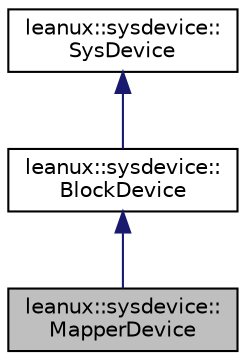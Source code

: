 digraph "leanux::sysdevice::MapperDevice"
{
 // LATEX_PDF_SIZE
  bgcolor="transparent";
  edge [fontname="Helvetica",fontsize="10",labelfontname="Helvetica",labelfontsize="10"];
  node [fontname="Helvetica",fontsize="10",shape=record];
  Node1 [label="leanux::sysdevice::\lMapperDevice",height=0.2,width=0.4,color="black", fillcolor="grey75", style="filled", fontcolor="black",tooltip="Say yes to devicemapper devices."];
  Node2 -> Node1 [dir="back",color="midnightblue",fontsize="10",style="solid",fontname="Helvetica"];
  Node2 [label="leanux::sysdevice::\lBlockDevice",height=0.2,width=0.4,color="black",URL="$classleanux_1_1sysdevice_1_1BlockDevice.html",tooltip="Generic block device."];
  Node3 -> Node2 [dir="back",color="midnightblue",fontsize="10",style="solid",fontname="Helvetica"];
  Node3 [label="leanux::sysdevice::\lSysDevice",height=0.2,width=0.4,color="black",URL="$classleanux_1_1sysdevice_1_1SysDevice.html",tooltip="Generic SysDevice, utility class for device detection from a SysDevicePath."];
}
